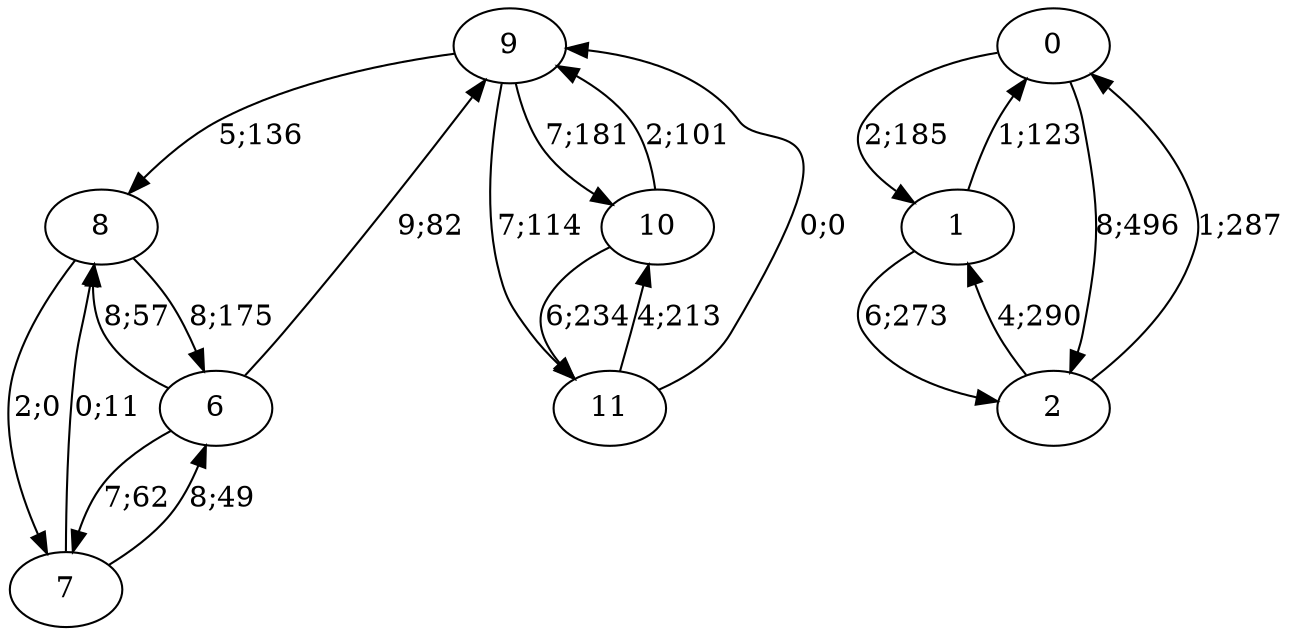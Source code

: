 digraph graph4265 {




















9 -> 8 [color=black,label="5;136"]
9 -> 10 [color=black,label="7;181"]
9 -> 11 [color=black,label="7;114"]


10 -> 9 [color=black,label="2;101"]
10 -> 11 [color=black,label="6;234"]


11 -> 9 [color=black,label="0;0"]
11 -> 10 [color=black,label="4;213"]














6 -> 9 [color=black,label="9;82"]
6 -> 7 [color=black,label="7;62"]
6 -> 8 [color=black,label="8;57"]


7 -> 6 [color=black,label="8;49"]
7 -> 8 [color=black,label="0;11"]


8 -> 6 [color=black,label="8;175"]
8 -> 7 [color=black,label="2;0"]








0 -> 1 [color=black,label="2;185"]
0 -> 2 [color=black,label="8;496"]


1 -> 0 [color=black,label="1;123"]
1 -> 2 [color=black,label="6;273"]


2 -> 0 [color=black,label="1;287"]
2 -> 1 [color=black,label="4;290"]



















}